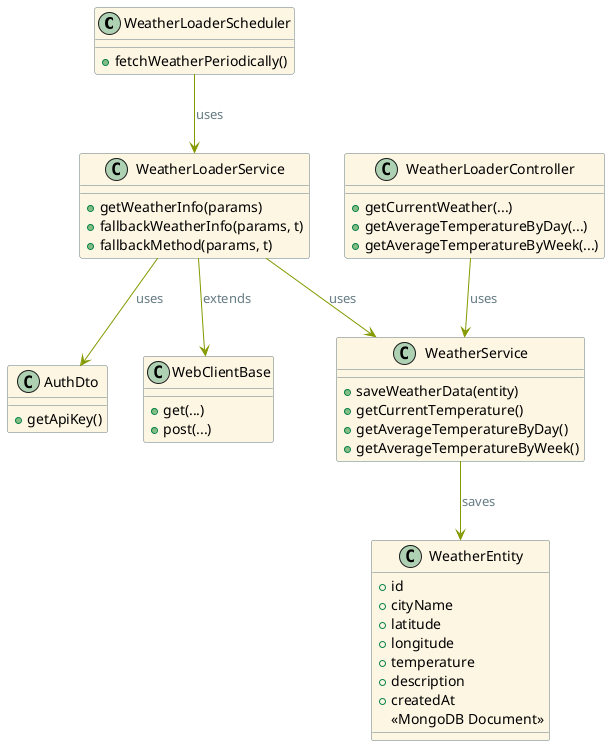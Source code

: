 @startuml
allowmixing
!define RECTANGLE class
' Skin parameters for a cleaner look
skinparam class {
  BackgroundColor #FDF6E3
  BorderColor #657B83
  ArrowColor #859900
}
skinparam actor {
  BorderColor #268BD2
  FontColor #268BD2
}
skinparam arrow {
  FontColor #657B83
}

RECTANGLE WeatherLoaderScheduler {
  +fetchWeatherPeriodically()
}

RECTANGLE WeatherLoaderService {
  +getWeatherInfo(params)
  +fallbackWeatherInfo(params, t)
  +fallbackMethod(params, t)
}

RECTANGLE WeatherService {
  +saveWeatherData(entity)
  +getCurrentTemperature()
  +getAverageTemperatureByDay()
  +getAverageTemperatureByWeek()
}

RECTANGLE AuthDto {
  +getApiKey()
}

RECTANGLE WebClientBase {
  +get(...)
  +post(...)
}

RECTANGLE WeatherEntity {
  +id
  +cityName
  +latitude
  +longitude
  +temperature
  +description
  +createdAt
  <<MongoDB Document>>
}

RECTANGLE WeatherLoaderController {
  +getCurrentWeather(...)
  +getAverageTemperatureByDay(...)
  +getAverageTemperatureByWeek(...)
}

WeatherLoaderScheduler --> WeatherLoaderService : uses
WeatherLoaderService --> WeatherService : uses
WeatherLoaderService --> AuthDto : uses
WeatherLoaderService --> WebClientBase : extends
WeatherService --> WeatherEntity : saves
WeatherLoaderController --> WeatherService : uses
@enduml

